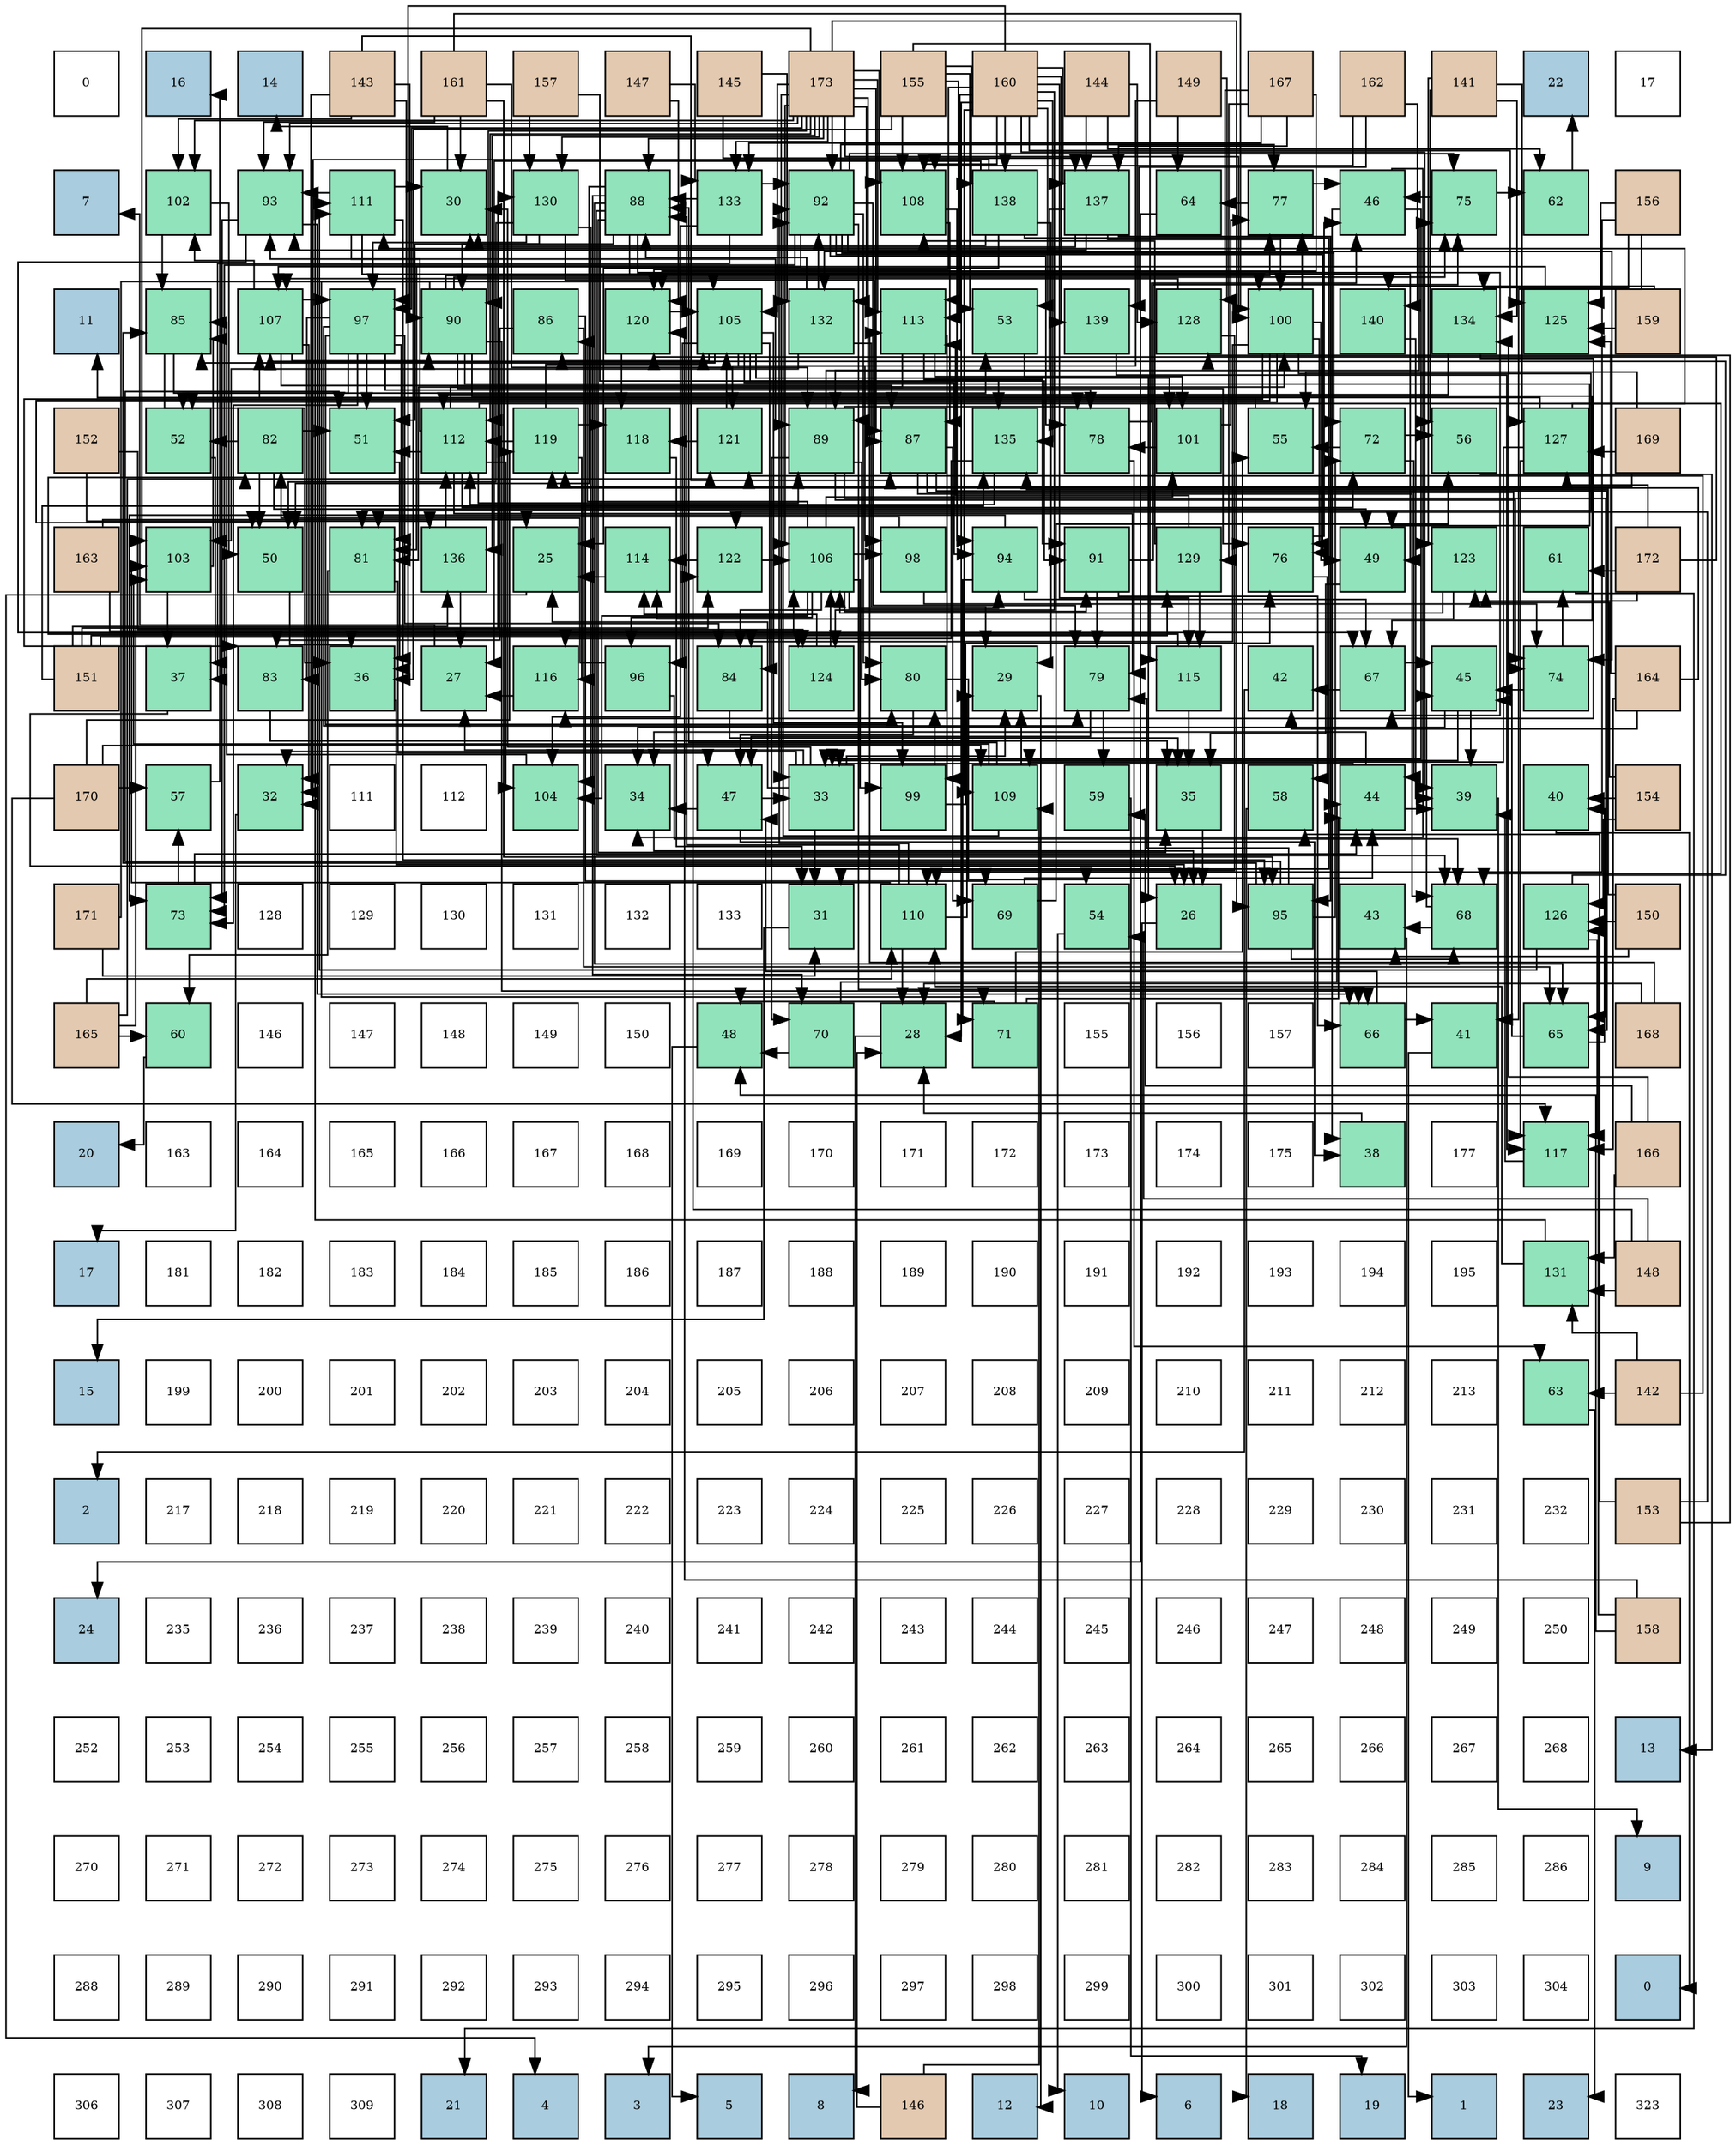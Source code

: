 digraph layout{
 rankdir=TB;
 splines=ortho;
 node [style=filled shape=square fixedsize=true width=0.6];
0[label="0", fontsize=8, fillcolor="#ffffff"];
1[label="16", fontsize=8, fillcolor="#a9ccde"];
2[label="14", fontsize=8, fillcolor="#a9ccde"];
3[label="143", fontsize=8, fillcolor="#e3c9af"];
4[label="161", fontsize=8, fillcolor="#e3c9af"];
5[label="157", fontsize=8, fillcolor="#e3c9af"];
6[label="147", fontsize=8, fillcolor="#e3c9af"];
7[label="145", fontsize=8, fillcolor="#e3c9af"];
8[label="173", fontsize=8, fillcolor="#e3c9af"];
9[label="155", fontsize=8, fillcolor="#e3c9af"];
10[label="160", fontsize=8, fillcolor="#e3c9af"];
11[label="144", fontsize=8, fillcolor="#e3c9af"];
12[label="149", fontsize=8, fillcolor="#e3c9af"];
13[label="167", fontsize=8, fillcolor="#e3c9af"];
14[label="162", fontsize=8, fillcolor="#e3c9af"];
15[label="141", fontsize=8, fillcolor="#e3c9af"];
16[label="22", fontsize=8, fillcolor="#a9ccde"];
17[label="17", fontsize=8, fillcolor="#ffffff"];
18[label="7", fontsize=8, fillcolor="#a9ccde"];
19[label="102", fontsize=8, fillcolor="#91e3bb"];
20[label="93", fontsize=8, fillcolor="#91e3bb"];
21[label="111", fontsize=8, fillcolor="#91e3bb"];
22[label="30", fontsize=8, fillcolor="#91e3bb"];
23[label="130", fontsize=8, fillcolor="#91e3bb"];
24[label="88", fontsize=8, fillcolor="#91e3bb"];
25[label="133", fontsize=8, fillcolor="#91e3bb"];
26[label="92", fontsize=8, fillcolor="#91e3bb"];
27[label="108", fontsize=8, fillcolor="#91e3bb"];
28[label="138", fontsize=8, fillcolor="#91e3bb"];
29[label="137", fontsize=8, fillcolor="#91e3bb"];
30[label="64", fontsize=8, fillcolor="#91e3bb"];
31[label="77", fontsize=8, fillcolor="#91e3bb"];
32[label="46", fontsize=8, fillcolor="#91e3bb"];
33[label="75", fontsize=8, fillcolor="#91e3bb"];
34[label="62", fontsize=8, fillcolor="#91e3bb"];
35[label="156", fontsize=8, fillcolor="#e3c9af"];
36[label="11", fontsize=8, fillcolor="#a9ccde"];
37[label="85", fontsize=8, fillcolor="#91e3bb"];
38[label="107", fontsize=8, fillcolor="#91e3bb"];
39[label="97", fontsize=8, fillcolor="#91e3bb"];
40[label="90", fontsize=8, fillcolor="#91e3bb"];
41[label="86", fontsize=8, fillcolor="#91e3bb"];
42[label="120", fontsize=8, fillcolor="#91e3bb"];
43[label="105", fontsize=8, fillcolor="#91e3bb"];
44[label="132", fontsize=8, fillcolor="#91e3bb"];
45[label="113", fontsize=8, fillcolor="#91e3bb"];
46[label="53", fontsize=8, fillcolor="#91e3bb"];
47[label="139", fontsize=8, fillcolor="#91e3bb"];
48[label="128", fontsize=8, fillcolor="#91e3bb"];
49[label="100", fontsize=8, fillcolor="#91e3bb"];
50[label="140", fontsize=8, fillcolor="#91e3bb"];
51[label="134", fontsize=8, fillcolor="#91e3bb"];
52[label="125", fontsize=8, fillcolor="#91e3bb"];
53[label="159", fontsize=8, fillcolor="#e3c9af"];
54[label="152", fontsize=8, fillcolor="#e3c9af"];
55[label="52", fontsize=8, fillcolor="#91e3bb"];
56[label="82", fontsize=8, fillcolor="#91e3bb"];
57[label="51", fontsize=8, fillcolor="#91e3bb"];
58[label="112", fontsize=8, fillcolor="#91e3bb"];
59[label="119", fontsize=8, fillcolor="#91e3bb"];
60[label="118", fontsize=8, fillcolor="#91e3bb"];
61[label="121", fontsize=8, fillcolor="#91e3bb"];
62[label="89", fontsize=8, fillcolor="#91e3bb"];
63[label="87", fontsize=8, fillcolor="#91e3bb"];
64[label="135", fontsize=8, fillcolor="#91e3bb"];
65[label="78", fontsize=8, fillcolor="#91e3bb"];
66[label="101", fontsize=8, fillcolor="#91e3bb"];
67[label="55", fontsize=8, fillcolor="#91e3bb"];
68[label="72", fontsize=8, fillcolor="#91e3bb"];
69[label="56", fontsize=8, fillcolor="#91e3bb"];
70[label="127", fontsize=8, fillcolor="#91e3bb"];
71[label="169", fontsize=8, fillcolor="#e3c9af"];
72[label="163", fontsize=8, fillcolor="#e3c9af"];
73[label="103", fontsize=8, fillcolor="#91e3bb"];
74[label="50", fontsize=8, fillcolor="#91e3bb"];
75[label="81", fontsize=8, fillcolor="#91e3bb"];
76[label="136", fontsize=8, fillcolor="#91e3bb"];
77[label="25", fontsize=8, fillcolor="#91e3bb"];
78[label="114", fontsize=8, fillcolor="#91e3bb"];
79[label="122", fontsize=8, fillcolor="#91e3bb"];
80[label="106", fontsize=8, fillcolor="#91e3bb"];
81[label="98", fontsize=8, fillcolor="#91e3bb"];
82[label="94", fontsize=8, fillcolor="#91e3bb"];
83[label="91", fontsize=8, fillcolor="#91e3bb"];
84[label="129", fontsize=8, fillcolor="#91e3bb"];
85[label="76", fontsize=8, fillcolor="#91e3bb"];
86[label="49", fontsize=8, fillcolor="#91e3bb"];
87[label="123", fontsize=8, fillcolor="#91e3bb"];
88[label="61", fontsize=8, fillcolor="#91e3bb"];
89[label="172", fontsize=8, fillcolor="#e3c9af"];
90[label="151", fontsize=8, fillcolor="#e3c9af"];
91[label="37", fontsize=8, fillcolor="#91e3bb"];
92[label="83", fontsize=8, fillcolor="#91e3bb"];
93[label="36", fontsize=8, fillcolor="#91e3bb"];
94[label="27", fontsize=8, fillcolor="#91e3bb"];
95[label="116", fontsize=8, fillcolor="#91e3bb"];
96[label="96", fontsize=8, fillcolor="#91e3bb"];
97[label="84", fontsize=8, fillcolor="#91e3bb"];
98[label="124", fontsize=8, fillcolor="#91e3bb"];
99[label="80", fontsize=8, fillcolor="#91e3bb"];
100[label="29", fontsize=8, fillcolor="#91e3bb"];
101[label="79", fontsize=8, fillcolor="#91e3bb"];
102[label="115", fontsize=8, fillcolor="#91e3bb"];
103[label="42", fontsize=8, fillcolor="#91e3bb"];
104[label="67", fontsize=8, fillcolor="#91e3bb"];
105[label="45", fontsize=8, fillcolor="#91e3bb"];
106[label="74", fontsize=8, fillcolor="#91e3bb"];
107[label="164", fontsize=8, fillcolor="#e3c9af"];
108[label="170", fontsize=8, fillcolor="#e3c9af"];
109[label="57", fontsize=8, fillcolor="#91e3bb"];
110[label="32", fontsize=8, fillcolor="#91e3bb"];
111[label="111", fontsize=8, fillcolor="#ffffff"];
112[label="112", fontsize=8, fillcolor="#ffffff"];
113[label="104", fontsize=8, fillcolor="#91e3bb"];
114[label="34", fontsize=8, fillcolor="#91e3bb"];
115[label="47", fontsize=8, fillcolor="#91e3bb"];
116[label="33", fontsize=8, fillcolor="#91e3bb"];
117[label="99", fontsize=8, fillcolor="#91e3bb"];
118[label="109", fontsize=8, fillcolor="#91e3bb"];
119[label="59", fontsize=8, fillcolor="#91e3bb"];
120[label="35", fontsize=8, fillcolor="#91e3bb"];
121[label="58", fontsize=8, fillcolor="#91e3bb"];
122[label="44", fontsize=8, fillcolor="#91e3bb"];
123[label="39", fontsize=8, fillcolor="#91e3bb"];
124[label="40", fontsize=8, fillcolor="#91e3bb"];
125[label="154", fontsize=8, fillcolor="#e3c9af"];
126[label="171", fontsize=8, fillcolor="#e3c9af"];
127[label="73", fontsize=8, fillcolor="#91e3bb"];
128[label="128", fontsize=8, fillcolor="#ffffff"];
129[label="129", fontsize=8, fillcolor="#ffffff"];
130[label="130", fontsize=8, fillcolor="#ffffff"];
131[label="131", fontsize=8, fillcolor="#ffffff"];
132[label="132", fontsize=8, fillcolor="#ffffff"];
133[label="133", fontsize=8, fillcolor="#ffffff"];
134[label="31", fontsize=8, fillcolor="#91e3bb"];
135[label="110", fontsize=8, fillcolor="#91e3bb"];
136[label="69", fontsize=8, fillcolor="#91e3bb"];
137[label="54", fontsize=8, fillcolor="#91e3bb"];
138[label="26", fontsize=8, fillcolor="#91e3bb"];
139[label="95", fontsize=8, fillcolor="#91e3bb"];
140[label="43", fontsize=8, fillcolor="#91e3bb"];
141[label="68", fontsize=8, fillcolor="#91e3bb"];
142[label="126", fontsize=8, fillcolor="#91e3bb"];
143[label="150", fontsize=8, fillcolor="#e3c9af"];
144[label="165", fontsize=8, fillcolor="#e3c9af"];
145[label="60", fontsize=8, fillcolor="#91e3bb"];
146[label="146", fontsize=8, fillcolor="#ffffff"];
147[label="147", fontsize=8, fillcolor="#ffffff"];
148[label="148", fontsize=8, fillcolor="#ffffff"];
149[label="149", fontsize=8, fillcolor="#ffffff"];
150[label="150", fontsize=8, fillcolor="#ffffff"];
151[label="48", fontsize=8, fillcolor="#91e3bb"];
152[label="70", fontsize=8, fillcolor="#91e3bb"];
153[label="28", fontsize=8, fillcolor="#91e3bb"];
154[label="71", fontsize=8, fillcolor="#91e3bb"];
155[label="155", fontsize=8, fillcolor="#ffffff"];
156[label="156", fontsize=8, fillcolor="#ffffff"];
157[label="157", fontsize=8, fillcolor="#ffffff"];
158[label="66", fontsize=8, fillcolor="#91e3bb"];
159[label="41", fontsize=8, fillcolor="#91e3bb"];
160[label="65", fontsize=8, fillcolor="#91e3bb"];
161[label="168", fontsize=8, fillcolor="#e3c9af"];
162[label="20", fontsize=8, fillcolor="#a9ccde"];
163[label="163", fontsize=8, fillcolor="#ffffff"];
164[label="164", fontsize=8, fillcolor="#ffffff"];
165[label="165", fontsize=8, fillcolor="#ffffff"];
166[label="166", fontsize=8, fillcolor="#ffffff"];
167[label="167", fontsize=8, fillcolor="#ffffff"];
168[label="168", fontsize=8, fillcolor="#ffffff"];
169[label="169", fontsize=8, fillcolor="#ffffff"];
170[label="170", fontsize=8, fillcolor="#ffffff"];
171[label="171", fontsize=8, fillcolor="#ffffff"];
172[label="172", fontsize=8, fillcolor="#ffffff"];
173[label="173", fontsize=8, fillcolor="#ffffff"];
174[label="174", fontsize=8, fillcolor="#ffffff"];
175[label="175", fontsize=8, fillcolor="#ffffff"];
176[label="38", fontsize=8, fillcolor="#91e3bb"];
177[label="177", fontsize=8, fillcolor="#ffffff"];
178[label="117", fontsize=8, fillcolor="#91e3bb"];
179[label="166", fontsize=8, fillcolor="#e3c9af"];
180[label="17", fontsize=8, fillcolor="#a9ccde"];
181[label="181", fontsize=8, fillcolor="#ffffff"];
182[label="182", fontsize=8, fillcolor="#ffffff"];
183[label="183", fontsize=8, fillcolor="#ffffff"];
184[label="184", fontsize=8, fillcolor="#ffffff"];
185[label="185", fontsize=8, fillcolor="#ffffff"];
186[label="186", fontsize=8, fillcolor="#ffffff"];
187[label="187", fontsize=8, fillcolor="#ffffff"];
188[label="188", fontsize=8, fillcolor="#ffffff"];
189[label="189", fontsize=8, fillcolor="#ffffff"];
190[label="190", fontsize=8, fillcolor="#ffffff"];
191[label="191", fontsize=8, fillcolor="#ffffff"];
192[label="192", fontsize=8, fillcolor="#ffffff"];
193[label="193", fontsize=8, fillcolor="#ffffff"];
194[label="194", fontsize=8, fillcolor="#ffffff"];
195[label="195", fontsize=8, fillcolor="#ffffff"];
196[label="131", fontsize=8, fillcolor="#91e3bb"];
197[label="148", fontsize=8, fillcolor="#e3c9af"];
198[label="15", fontsize=8, fillcolor="#a9ccde"];
199[label="199", fontsize=8, fillcolor="#ffffff"];
200[label="200", fontsize=8, fillcolor="#ffffff"];
201[label="201", fontsize=8, fillcolor="#ffffff"];
202[label="202", fontsize=8, fillcolor="#ffffff"];
203[label="203", fontsize=8, fillcolor="#ffffff"];
204[label="204", fontsize=8, fillcolor="#ffffff"];
205[label="205", fontsize=8, fillcolor="#ffffff"];
206[label="206", fontsize=8, fillcolor="#ffffff"];
207[label="207", fontsize=8, fillcolor="#ffffff"];
208[label="208", fontsize=8, fillcolor="#ffffff"];
209[label="209", fontsize=8, fillcolor="#ffffff"];
210[label="210", fontsize=8, fillcolor="#ffffff"];
211[label="211", fontsize=8, fillcolor="#ffffff"];
212[label="212", fontsize=8, fillcolor="#ffffff"];
213[label="213", fontsize=8, fillcolor="#ffffff"];
214[label="63", fontsize=8, fillcolor="#91e3bb"];
215[label="142", fontsize=8, fillcolor="#e3c9af"];
216[label="2", fontsize=8, fillcolor="#a9ccde"];
217[label="217", fontsize=8, fillcolor="#ffffff"];
218[label="218", fontsize=8, fillcolor="#ffffff"];
219[label="219", fontsize=8, fillcolor="#ffffff"];
220[label="220", fontsize=8, fillcolor="#ffffff"];
221[label="221", fontsize=8, fillcolor="#ffffff"];
222[label="222", fontsize=8, fillcolor="#ffffff"];
223[label="223", fontsize=8, fillcolor="#ffffff"];
224[label="224", fontsize=8, fillcolor="#ffffff"];
225[label="225", fontsize=8, fillcolor="#ffffff"];
226[label="226", fontsize=8, fillcolor="#ffffff"];
227[label="227", fontsize=8, fillcolor="#ffffff"];
228[label="228", fontsize=8, fillcolor="#ffffff"];
229[label="229", fontsize=8, fillcolor="#ffffff"];
230[label="230", fontsize=8, fillcolor="#ffffff"];
231[label="231", fontsize=8, fillcolor="#ffffff"];
232[label="232", fontsize=8, fillcolor="#ffffff"];
233[label="153", fontsize=8, fillcolor="#e3c9af"];
234[label="24", fontsize=8, fillcolor="#a9ccde"];
235[label="235", fontsize=8, fillcolor="#ffffff"];
236[label="236", fontsize=8, fillcolor="#ffffff"];
237[label="237", fontsize=8, fillcolor="#ffffff"];
238[label="238", fontsize=8, fillcolor="#ffffff"];
239[label="239", fontsize=8, fillcolor="#ffffff"];
240[label="240", fontsize=8, fillcolor="#ffffff"];
241[label="241", fontsize=8, fillcolor="#ffffff"];
242[label="242", fontsize=8, fillcolor="#ffffff"];
243[label="243", fontsize=8, fillcolor="#ffffff"];
244[label="244", fontsize=8, fillcolor="#ffffff"];
245[label="245", fontsize=8, fillcolor="#ffffff"];
246[label="246", fontsize=8, fillcolor="#ffffff"];
247[label="247", fontsize=8, fillcolor="#ffffff"];
248[label="248", fontsize=8, fillcolor="#ffffff"];
249[label="249", fontsize=8, fillcolor="#ffffff"];
250[label="250", fontsize=8, fillcolor="#ffffff"];
251[label="158", fontsize=8, fillcolor="#e3c9af"];
252[label="252", fontsize=8, fillcolor="#ffffff"];
253[label="253", fontsize=8, fillcolor="#ffffff"];
254[label="254", fontsize=8, fillcolor="#ffffff"];
255[label="255", fontsize=8, fillcolor="#ffffff"];
256[label="256", fontsize=8, fillcolor="#ffffff"];
257[label="257", fontsize=8, fillcolor="#ffffff"];
258[label="258", fontsize=8, fillcolor="#ffffff"];
259[label="259", fontsize=8, fillcolor="#ffffff"];
260[label="260", fontsize=8, fillcolor="#ffffff"];
261[label="261", fontsize=8, fillcolor="#ffffff"];
262[label="262", fontsize=8, fillcolor="#ffffff"];
263[label="263", fontsize=8, fillcolor="#ffffff"];
264[label="264", fontsize=8, fillcolor="#ffffff"];
265[label="265", fontsize=8, fillcolor="#ffffff"];
266[label="266", fontsize=8, fillcolor="#ffffff"];
267[label="267", fontsize=8, fillcolor="#ffffff"];
268[label="268", fontsize=8, fillcolor="#ffffff"];
269[label="13", fontsize=8, fillcolor="#a9ccde"];
270[label="270", fontsize=8, fillcolor="#ffffff"];
271[label="271", fontsize=8, fillcolor="#ffffff"];
272[label="272", fontsize=8, fillcolor="#ffffff"];
273[label="273", fontsize=8, fillcolor="#ffffff"];
274[label="274", fontsize=8, fillcolor="#ffffff"];
275[label="275", fontsize=8, fillcolor="#ffffff"];
276[label="276", fontsize=8, fillcolor="#ffffff"];
277[label="277", fontsize=8, fillcolor="#ffffff"];
278[label="278", fontsize=8, fillcolor="#ffffff"];
279[label="279", fontsize=8, fillcolor="#ffffff"];
280[label="280", fontsize=8, fillcolor="#ffffff"];
281[label="281", fontsize=8, fillcolor="#ffffff"];
282[label="282", fontsize=8, fillcolor="#ffffff"];
283[label="283", fontsize=8, fillcolor="#ffffff"];
284[label="284", fontsize=8, fillcolor="#ffffff"];
285[label="285", fontsize=8, fillcolor="#ffffff"];
286[label="286", fontsize=8, fillcolor="#ffffff"];
287[label="9", fontsize=8, fillcolor="#a9ccde"];
288[label="288", fontsize=8, fillcolor="#ffffff"];
289[label="289", fontsize=8, fillcolor="#ffffff"];
290[label="290", fontsize=8, fillcolor="#ffffff"];
291[label="291", fontsize=8, fillcolor="#ffffff"];
292[label="292", fontsize=8, fillcolor="#ffffff"];
293[label="293", fontsize=8, fillcolor="#ffffff"];
294[label="294", fontsize=8, fillcolor="#ffffff"];
295[label="295", fontsize=8, fillcolor="#ffffff"];
296[label="296", fontsize=8, fillcolor="#ffffff"];
297[label="297", fontsize=8, fillcolor="#ffffff"];
298[label="298", fontsize=8, fillcolor="#ffffff"];
299[label="299", fontsize=8, fillcolor="#ffffff"];
300[label="300", fontsize=8, fillcolor="#ffffff"];
301[label="301", fontsize=8, fillcolor="#ffffff"];
302[label="302", fontsize=8, fillcolor="#ffffff"];
303[label="303", fontsize=8, fillcolor="#ffffff"];
304[label="304", fontsize=8, fillcolor="#ffffff"];
305[label="0", fontsize=8, fillcolor="#a9ccde"];
306[label="306", fontsize=8, fillcolor="#ffffff"];
307[label="307", fontsize=8, fillcolor="#ffffff"];
308[label="308", fontsize=8, fillcolor="#ffffff"];
309[label="309", fontsize=8, fillcolor="#ffffff"];
310[label="21", fontsize=8, fillcolor="#a9ccde"];
311[label="4", fontsize=8, fillcolor="#a9ccde"];
312[label="3", fontsize=8, fillcolor="#a9ccde"];
313[label="5", fontsize=8, fillcolor="#a9ccde"];
314[label="8", fontsize=8, fillcolor="#a9ccde"];
315[label="146", fontsize=8, fillcolor="#e3c9af"];
316[label="12", fontsize=8, fillcolor="#a9ccde"];
317[label="10", fontsize=8, fillcolor="#a9ccde"];
318[label="6", fontsize=8, fillcolor="#a9ccde"];
319[label="18", fontsize=8, fillcolor="#a9ccde"];
320[label="19", fontsize=8, fillcolor="#a9ccde"];
321[label="1", fontsize=8, fillcolor="#a9ccde"];
322[label="23", fontsize=8, fillcolor="#a9ccde"];
323[label="323", fontsize=8, fillcolor="#ffffff"];
edge [constraint=false, style=vis];77 -> 311;
138 -> 318;
94 -> 18;
153 -> 314;
100 -> 316;
22 -> 2;
134 -> 198;
110 -> 180;
116 -> 77;
116 -> 94;
116 -> 100;
116 -> 22;
116 -> 134;
116 -> 110;
114 -> 138;
120 -> 138;
93 -> 138;
91 -> 138;
176 -> 153;
123 -> 287;
124 -> 305;
159 -> 321;
103 -> 216;
140 -> 312;
122 -> 116;
122 -> 114;
122 -> 123;
105 -> 116;
105 -> 114;
105 -> 123;
32 -> 116;
32 -> 114;
32 -> 176;
115 -> 116;
115 -> 114;
115 -> 176;
151 -> 313;
86 -> 120;
74 -> 93;
57 -> 93;
55 -> 91;
46 -> 138;
137 -> 317;
67 -> 36;
69 -> 269;
109 -> 1;
121 -> 319;
119 -> 320;
145 -> 162;
88 -> 310;
34 -> 16;
214 -> 322;
30 -> 234;
160 -> 124;
160 -> 105;
158 -> 159;
158 -> 115;
104 -> 103;
104 -> 105;
141 -> 140;
141 -> 105;
136 -> 122;
136 -> 69;
152 -> 122;
152 -> 151;
154 -> 122;
154 -> 151;
154 -> 67;
68 -> 122;
68 -> 67;
68 -> 69;
127 -> 122;
127 -> 109;
106 -> 105;
106 -> 88;
33 -> 32;
33 -> 34;
85 -> 32;
85 -> 121;
31 -> 32;
31 -> 30;
65 -> 32;
65 -> 214;
101 -> 115;
101 -> 119;
99 -> 115;
99 -> 137;
75 -> 115;
75 -> 145;
56 -> 86;
56 -> 74;
56 -> 57;
56 -> 55;
92 -> 120;
97 -> 120;
37 -> 93;
37 -> 46;
41 -> 160;
41 -> 136;
41 -> 92;
63 -> 160;
63 -> 141;
63 -> 136;
63 -> 106;
24 -> 120;
24 -> 86;
24 -> 74;
24 -> 57;
24 -> 160;
24 -> 104;
24 -> 141;
24 -> 152;
62 -> 160;
62 -> 152;
62 -> 106;
62 -> 33;
62 -> 65;
62 -> 99;
40 -> 86;
40 -> 158;
40 -> 104;
40 -> 154;
40 -> 33;
40 -> 85;
40 -> 31;
83 -> 158;
83 -> 33;
83 -> 101;
26 -> 158;
26 -> 68;
26 -> 127;
26 -> 106;
26 -> 33;
26 -> 85;
26 -> 31;
26 -> 65;
26 -> 101;
26 -> 99;
26 -> 75;
20 -> 158;
20 -> 104;
20 -> 127;
82 -> 104;
82 -> 154;
82 -> 127;
139 -> 57;
139 -> 141;
139 -> 68;
139 -> 101;
139 -> 37;
96 -> 141;
96 -> 56;
39 -> 57;
39 -> 55;
39 -> 127;
39 -> 65;
39 -> 101;
39 -> 99;
39 -> 75;
39 -> 92;
39 -> 97;
81 -> 106;
81 -> 75;
117 -> 85;
117 -> 99;
49 -> 86;
49 -> 74;
49 -> 55;
49 -> 85;
49 -> 31;
49 -> 75;
49 -> 92;
49 -> 97;
66 -> 31;
66 -> 65;
19 -> 74;
19 -> 37;
73 -> 91;
73 -> 37;
113 -> 37;
43 -> 97;
43 -> 37;
43 -> 41;
43 -> 83;
43 -> 82;
43 -> 96;
43 -> 81;
43 -> 117;
43 -> 66;
80 -> 97;
80 -> 41;
80 -> 83;
80 -> 82;
80 -> 96;
80 -> 81;
80 -> 117;
80 -> 66;
80 -> 113;
38 -> 110;
38 -> 63;
38 -> 40;
38 -> 39;
38 -> 19;
27 -> 63;
27 -> 82;
118 -> 100;
118 -> 24;
118 -> 26;
118 -> 73;
135 -> 153;
135 -> 100;
135 -> 24;
135 -> 26;
135 -> 73;
21 -> 22;
21 -> 62;
21 -> 20;
21 -> 139;
21 -> 49;
58 -> 57;
58 -> 141;
58 -> 68;
58 -> 101;
58 -> 62;
58 -> 20;
58 -> 49;
58 -> 113;
45 -> 75;
45 -> 83;
45 -> 117;
45 -> 66;
78 -> 77;
102 -> 120;
102 -> 56;
95 -> 94;
178 -> 123;
60 -> 134;
59 -> 43;
59 -> 58;
59 -> 95;
59 -> 60;
42 -> 43;
42 -> 60;
61 -> 43;
61 -> 60;
79 -> 80;
79 -> 78;
87 -> 80;
87 -> 78;
98 -> 80;
98 -> 78;
52 -> 38;
142 -> 38;
142 -> 21;
142 -> 178;
70 -> 38;
70 -> 118;
70 -> 21;
70 -> 178;
48 -> 38;
48 -> 135;
84 -> 27;
84 -> 45;
84 -> 102;
23 -> 74;
23 -> 63;
23 -> 40;
23 -> 39;
23 -> 113;
196 -> 135;
196 -> 21;
44 -> 100;
44 -> 24;
44 -> 26;
44 -> 73;
25 -> 91;
25 -> 24;
25 -> 26;
25 -> 113;
51 -> 58;
51 -> 95;
64 -> 58;
64 -> 95;
76 -> 94;
76 -> 58;
29 -> 22;
29 -> 62;
29 -> 20;
29 -> 139;
29 -> 49;
28 -> 77;
28 -> 94;
28 -> 100;
28 -> 22;
28 -> 134;
28 -> 110;
47 -> 178;
50 -> 123;
15 -> 69;
15 -> 87;
15 -> 70;
15 -> 51;
215 -> 214;
215 -> 61;
215 -> 196;
3 -> 110;
3 -> 63;
3 -> 40;
3 -> 39;
3 -> 19;
11 -> 34;
11 -> 48;
11 -> 29;
7 -> 44;
7 -> 29;
315 -> 153;
315 -> 118;
6 -> 42;
6 -> 25;
197 -> 137;
197 -> 79;
197 -> 196;
12 -> 30;
12 -> 61;
12 -> 48;
143 -> 140;
143 -> 142;
143 -> 64;
90 -> 98;
90 -> 84;
90 -> 23;
90 -> 64;
90 -> 76;
54 -> 98;
54 -> 76;
233 -> 121;
233 -> 79;
233 -> 48;
125 -> 124;
125 -> 87;
125 -> 142;
9 -> 93;
9 -> 46;
9 -> 27;
9 -> 45;
9 -> 102;
9 -> 28;
35 -> 159;
35 -> 135;
35 -> 52;
35 -> 51;
5 -> 23;
5 -> 64;
251 -> 151;
251 -> 42;
251 -> 142;
53 -> 52;
53 -> 50;
10 -> 153;
10 -> 93;
10 -> 123;
10 -> 46;
10 -> 27;
10 -> 118;
10 -> 45;
10 -> 102;
10 -> 42;
10 -> 98;
10 -> 52;
10 -> 64;
10 -> 29;
10 -> 28;
10 -> 47;
4 -> 22;
4 -> 62;
4 -> 20;
4 -> 139;
4 -> 49;
14 -> 27;
14 -> 47;
14 -> 50;
72 -> 77;
72 -> 80;
107 -> 103;
107 -> 178;
107 -> 59;
107 -> 52;
144 -> 145;
144 -> 135;
144 -> 61;
144 -> 79;
179 -> 119;
179 -> 196;
179 -> 51;
13 -> 42;
13 -> 84;
13 -> 44;
13 -> 25;
13 -> 29;
161 -> 153;
161 -> 45;
71 -> 67;
71 -> 59;
71 -> 70;
108 -> 109;
108 -> 118;
108 -> 178;
108 -> 59;
126 -> 134;
126 -> 43;
89 -> 88;
89 -> 42;
89 -> 87;
89 -> 70;
8 -> 116;
8 -> 63;
8 -> 24;
8 -> 62;
8 -> 40;
8 -> 26;
8 -> 20;
8 -> 139;
8 -> 39;
8 -> 49;
8 -> 19;
8 -> 73;
8 -> 43;
8 -> 80;
8 -> 27;
8 -> 58;
8 -> 45;
8 -> 23;
8 -> 44;
8 -> 25;
8 -> 76;
edge [constraint=true, style=invis];
0 -> 18 -> 36 -> 54 -> 72 -> 90 -> 108 -> 126 -> 144 -> 162 -> 180 -> 198 -> 216 -> 234 -> 252 -> 270 -> 288 -> 306;
1 -> 19 -> 37 -> 55 -> 73 -> 91 -> 109 -> 127 -> 145 -> 163 -> 181 -> 199 -> 217 -> 235 -> 253 -> 271 -> 289 -> 307;
2 -> 20 -> 38 -> 56 -> 74 -> 92 -> 110 -> 128 -> 146 -> 164 -> 182 -> 200 -> 218 -> 236 -> 254 -> 272 -> 290 -> 308;
3 -> 21 -> 39 -> 57 -> 75 -> 93 -> 111 -> 129 -> 147 -> 165 -> 183 -> 201 -> 219 -> 237 -> 255 -> 273 -> 291 -> 309;
4 -> 22 -> 40 -> 58 -> 76 -> 94 -> 112 -> 130 -> 148 -> 166 -> 184 -> 202 -> 220 -> 238 -> 256 -> 274 -> 292 -> 310;
5 -> 23 -> 41 -> 59 -> 77 -> 95 -> 113 -> 131 -> 149 -> 167 -> 185 -> 203 -> 221 -> 239 -> 257 -> 275 -> 293 -> 311;
6 -> 24 -> 42 -> 60 -> 78 -> 96 -> 114 -> 132 -> 150 -> 168 -> 186 -> 204 -> 222 -> 240 -> 258 -> 276 -> 294 -> 312;
7 -> 25 -> 43 -> 61 -> 79 -> 97 -> 115 -> 133 -> 151 -> 169 -> 187 -> 205 -> 223 -> 241 -> 259 -> 277 -> 295 -> 313;
8 -> 26 -> 44 -> 62 -> 80 -> 98 -> 116 -> 134 -> 152 -> 170 -> 188 -> 206 -> 224 -> 242 -> 260 -> 278 -> 296 -> 314;
9 -> 27 -> 45 -> 63 -> 81 -> 99 -> 117 -> 135 -> 153 -> 171 -> 189 -> 207 -> 225 -> 243 -> 261 -> 279 -> 297 -> 315;
10 -> 28 -> 46 -> 64 -> 82 -> 100 -> 118 -> 136 -> 154 -> 172 -> 190 -> 208 -> 226 -> 244 -> 262 -> 280 -> 298 -> 316;
11 -> 29 -> 47 -> 65 -> 83 -> 101 -> 119 -> 137 -> 155 -> 173 -> 191 -> 209 -> 227 -> 245 -> 263 -> 281 -> 299 -> 317;
12 -> 30 -> 48 -> 66 -> 84 -> 102 -> 120 -> 138 -> 156 -> 174 -> 192 -> 210 -> 228 -> 246 -> 264 -> 282 -> 300 -> 318;
13 -> 31 -> 49 -> 67 -> 85 -> 103 -> 121 -> 139 -> 157 -> 175 -> 193 -> 211 -> 229 -> 247 -> 265 -> 283 -> 301 -> 319;
14 -> 32 -> 50 -> 68 -> 86 -> 104 -> 122 -> 140 -> 158 -> 176 -> 194 -> 212 -> 230 -> 248 -> 266 -> 284 -> 302 -> 320;
15 -> 33 -> 51 -> 69 -> 87 -> 105 -> 123 -> 141 -> 159 -> 177 -> 195 -> 213 -> 231 -> 249 -> 267 -> 285 -> 303 -> 321;
16 -> 34 -> 52 -> 70 -> 88 -> 106 -> 124 -> 142 -> 160 -> 178 -> 196 -> 214 -> 232 -> 250 -> 268 -> 286 -> 304 -> 322;
17 -> 35 -> 53 -> 71 -> 89 -> 107 -> 125 -> 143 -> 161 -> 179 -> 197 -> 215 -> 233 -> 251 -> 269 -> 287 -> 305 -> 323;
rank = same {0 -> 1 -> 2 -> 3 -> 4 -> 5 -> 6 -> 7 -> 8 -> 9 -> 10 -> 11 -> 12 -> 13 -> 14 -> 15 -> 16 -> 17};
rank = same {18 -> 19 -> 20 -> 21 -> 22 -> 23 -> 24 -> 25 -> 26 -> 27 -> 28 -> 29 -> 30 -> 31 -> 32 -> 33 -> 34 -> 35};
rank = same {36 -> 37 -> 38 -> 39 -> 40 -> 41 -> 42 -> 43 -> 44 -> 45 -> 46 -> 47 -> 48 -> 49 -> 50 -> 51 -> 52 -> 53};
rank = same {54 -> 55 -> 56 -> 57 -> 58 -> 59 -> 60 -> 61 -> 62 -> 63 -> 64 -> 65 -> 66 -> 67 -> 68 -> 69 -> 70 -> 71};
rank = same {72 -> 73 -> 74 -> 75 -> 76 -> 77 -> 78 -> 79 -> 80 -> 81 -> 82 -> 83 -> 84 -> 85 -> 86 -> 87 -> 88 -> 89};
rank = same {90 -> 91 -> 92 -> 93 -> 94 -> 95 -> 96 -> 97 -> 98 -> 99 -> 100 -> 101 -> 102 -> 103 -> 104 -> 105 -> 106 -> 107};
rank = same {108 -> 109 -> 110 -> 111 -> 112 -> 113 -> 114 -> 115 -> 116 -> 117 -> 118 -> 119 -> 120 -> 121 -> 122 -> 123 -> 124 -> 125};
rank = same {126 -> 127 -> 128 -> 129 -> 130 -> 131 -> 132 -> 133 -> 134 -> 135 -> 136 -> 137 -> 138 -> 139 -> 140 -> 141 -> 142 -> 143};
rank = same {144 -> 145 -> 146 -> 147 -> 148 -> 149 -> 150 -> 151 -> 152 -> 153 -> 154 -> 155 -> 156 -> 157 -> 158 -> 159 -> 160 -> 161};
rank = same {162 -> 163 -> 164 -> 165 -> 166 -> 167 -> 168 -> 169 -> 170 -> 171 -> 172 -> 173 -> 174 -> 175 -> 176 -> 177 -> 178 -> 179};
rank = same {180 -> 181 -> 182 -> 183 -> 184 -> 185 -> 186 -> 187 -> 188 -> 189 -> 190 -> 191 -> 192 -> 193 -> 194 -> 195 -> 196 -> 197};
rank = same {198 -> 199 -> 200 -> 201 -> 202 -> 203 -> 204 -> 205 -> 206 -> 207 -> 208 -> 209 -> 210 -> 211 -> 212 -> 213 -> 214 -> 215};
rank = same {216 -> 217 -> 218 -> 219 -> 220 -> 221 -> 222 -> 223 -> 224 -> 225 -> 226 -> 227 -> 228 -> 229 -> 230 -> 231 -> 232 -> 233};
rank = same {234 -> 235 -> 236 -> 237 -> 238 -> 239 -> 240 -> 241 -> 242 -> 243 -> 244 -> 245 -> 246 -> 247 -> 248 -> 249 -> 250 -> 251};
rank = same {252 -> 253 -> 254 -> 255 -> 256 -> 257 -> 258 -> 259 -> 260 -> 261 -> 262 -> 263 -> 264 -> 265 -> 266 -> 267 -> 268 -> 269};
rank = same {270 -> 271 -> 272 -> 273 -> 274 -> 275 -> 276 -> 277 -> 278 -> 279 -> 280 -> 281 -> 282 -> 283 -> 284 -> 285 -> 286 -> 287};
rank = same {288 -> 289 -> 290 -> 291 -> 292 -> 293 -> 294 -> 295 -> 296 -> 297 -> 298 -> 299 -> 300 -> 301 -> 302 -> 303 -> 304 -> 305};
rank = same {306 -> 307 -> 308 -> 309 -> 310 -> 311 -> 312 -> 313 -> 314 -> 315 -> 316 -> 317 -> 318 -> 319 -> 320 -> 321 -> 322 -> 323};
}